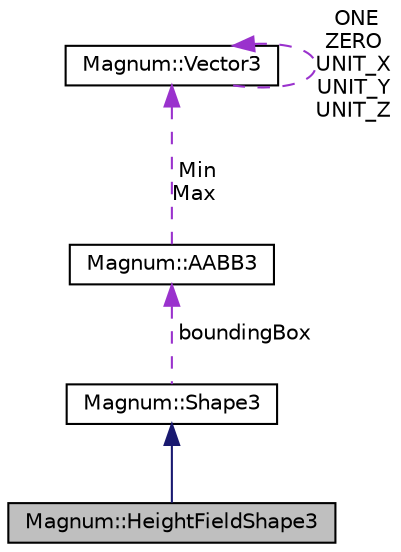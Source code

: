 digraph "Magnum::HeightFieldShape3"
{
  edge [fontname="Helvetica",fontsize="10",labelfontname="Helvetica",labelfontsize="10"];
  node [fontname="Helvetica",fontsize="10",shape=record];
  Node1 [label="Magnum::HeightFieldShape3",height=0.2,width=0.4,color="black", fillcolor="grey75", style="filled", fontcolor="black"];
  Node2 -> Node1 [dir="back",color="midnightblue",fontsize="10",style="solid",fontname="Helvetica"];
  Node2 [label="Magnum::Shape3",height=0.2,width=0.4,color="black", fillcolor="white", style="filled",URL="$class_magnum_1_1_shape3.html",tooltip="Shape3. "];
  Node3 -> Node2 [dir="back",color="darkorchid3",fontsize="10",style="dashed",label=" boundingBox" ,fontname="Helvetica"];
  Node3 [label="Magnum::AABB3",height=0.2,width=0.4,color="black", fillcolor="white", style="filled",URL="$class_magnum_1_1_a_a_b_b3.html"];
  Node4 -> Node3 [dir="back",color="darkorchid3",fontsize="10",style="dashed",label=" Min\nMax" ,fontname="Helvetica"];
  Node4 [label="Magnum::Vector3",height=0.2,width=0.4,color="black", fillcolor="white", style="filled",URL="$class_magnum_1_1_vector3.html"];
  Node4 -> Node4 [dir="back",color="darkorchid3",fontsize="10",style="dashed",label=" ONE\nZERO\nUNIT_X\nUNIT_Y\nUNIT_Z" ,fontname="Helvetica"];
}
